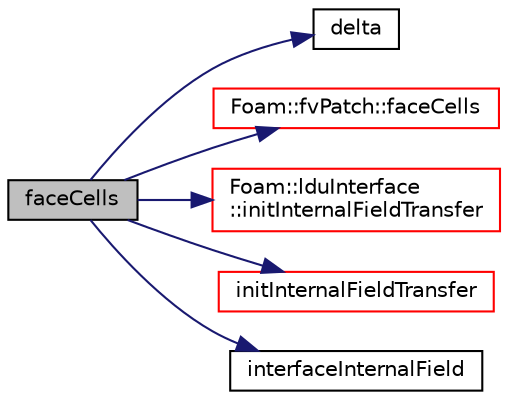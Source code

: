 digraph "faceCells"
{
  bgcolor="transparent";
  edge [fontname="Helvetica",fontsize="10",labelfontname="Helvetica",labelfontsize="10"];
  node [fontname="Helvetica",fontsize="10",shape=record];
  rankdir="LR";
  Node1 [label="faceCells",height=0.2,width=0.4,color="black", fillcolor="grey75", style="filled", fontcolor="black"];
  Node1 -> Node2 [color="midnightblue",fontsize="10",style="solid",fontname="Helvetica"];
  Node2 [label="delta",height=0.2,width=0.4,color="black",URL="$a00417.html#af3d7a98932d39a19764e546540e582e6",tooltip="Return delta (P to N) vectors across coupled patch. "];
  Node1 -> Node3 [color="midnightblue",fontsize="10",style="solid",fontname="Helvetica"];
  Node3 [label="Foam::fvPatch::faceCells",height=0.2,width=0.4,color="red",URL="$a00885.html#a7cbd3f7d875089fbed897f536ef662c9",tooltip="Return faceCells. "];
  Node1 -> Node4 [color="midnightblue",fontsize="10",style="solid",fontname="Helvetica"];
  Node4 [label="Foam::lduInterface\l::initInternalFieldTransfer",height=0.2,width=0.4,color="red",URL="$a01278.html#a07b6c32ae22f4a397dc8865bb37db3fc",tooltip="Initialise transfer of internal field adjacent to the interface. "];
  Node1 -> Node5 [color="midnightblue",fontsize="10",style="solid",fontname="Helvetica"];
  Node5 [label="initInternalFieldTransfer",height=0.2,width=0.4,color="red",URL="$a00417.html#a0d234b9527158467eaa694e93015346e",tooltip="Initialise neighbour field transfer. "];
  Node1 -> Node6 [color="midnightblue",fontsize="10",style="solid",fontname="Helvetica"];
  Node6 [label="interfaceInternalField",height=0.2,width=0.4,color="black",URL="$a00417.html#a301265c5b6ed48c7add8f9596ac04f52",tooltip="Return the values of the given internal data adjacent to. "];
}
